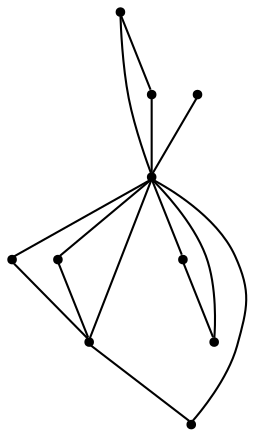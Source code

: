 graph {
  node [shape=point,comment="{\"directed\":false,\"doi\":\"10.1007/978-3-031-49275-4_7\",\"figure\":\"3 (2)\"}"]

  v0 [pos="565.1358942135998,370.0127923668446"]
  v1 [pos="378.4394652545731,263.3304920134751"]
  v2 [pos="378.4394652545731,290.0011823544121"]
  v3 [pos="378.4394652545731,316.67161834479543"]
  v4 [pos="378.4394652545731,343.3423086857324"]
  v5 [pos="191.74303629554646,530.0363780206304"]
  v6 [pos="338.4330984078169,423.3541253579897"]
  v7 [pos="325.0976215960922,450.02456134837314"]
  v8 [pos="298.42669976685175,476.6952516893101"]
  v9 [pos="458.45219894808577,370.0129990266693"]

  v5 -- v0 [id="-2",pos="191.74303629554646,530.0363780206304 565.1358942135998,370.0127923668446 565.1358942135998,370.0127923668446 565.1358942135998,370.0127923668446"]
  v8 -- v0 [id="-3",pos="298.42669976685175,476.6952516893101 565.1358942135998,370.0127923668446 565.1358942135998,370.0127923668446 565.1358942135998,370.0127923668446"]
  v7 -- v0 [id="-4",pos="325.0976215960922,450.02456134837314 565.1358942135998,370.0127923668446 565.1358942135998,370.0127923668446 565.1358942135998,370.0127923668446"]
  v6 -- v0 [id="-5",pos="338.4330984078169,423.3541253579897 565.1358942135998,370.0127923668446 565.1358942135998,370.0127923668446 565.1358942135998,370.0127923668446"]
  v0 -- v1 [id="-6",pos="565.1358942135998,370.0127923668446 378.4394652545731,263.3304920134751 378.4394652545731,263.3304920134751 378.4394652545731,263.3304920134751"]
  v0 -- v2 [id="-7",pos="565.1358942135998,370.0127923668446 378.4394652545731,290.0011823544121 378.4394652545731,290.0011823544121 378.4394652545731,290.0011823544121"]
  v0 -- v3 [id="-8",pos="565.1358942135998,370.0127923668446 378.4394652545731,316.67161834479543 378.4394652545731,316.67161834479543 378.4394652545731,316.67161834479543"]
  v9 -- v0 [id="-13",pos="458.45219894808577,370.0129990266693 565.1358942135998,370.0127923668446 565.1358942135998,370.0127923668446 565.1358942135998,370.0127923668446"]
  v4 -- v5 [id="-14",pos="378.4394652545731,343.3423086857324 191.74303629554646,530.0363780206304 191.74303629554646,530.0363780206304 191.74303629554646,530.0363780206304"]
  v4 -- v0 [id="-15",pos="378.4394652545731,343.3423086857324 565.1358942135998,370.0127923668446 565.1358942135998,370.0127923668446 565.1358942135998,370.0127923668446"]
  v3 -- v8 [id="-16",pos="378.4394652545731,316.67161834479543 298.42669976685175,476.6952516893101 298.42669976685175,476.6952516893101 298.42669976685175,476.6952516893101"]
  v2 -- v6 [id="-17",pos="378.4394652545731,290.0011823544121 338.4330984078169,423.3541253579897 338.4330984078169,423.3541253579897 338.4330984078169,423.3541253579897"]
  v6 -- v7 [id="-18",pos="338.4330984078169,423.3541253579897 325.0976215960922,450.02456134837314 325.0976215960922,450.02456134837314 325.0976215960922,450.02456134837314"]
  v1 -- v6 [id="-19",pos="378.4394652545731,263.3304920134751 338.4330984078169,423.3541253579897 338.4330984078169,423.3541253579897 338.4330984078169,423.3541253579897"]
}